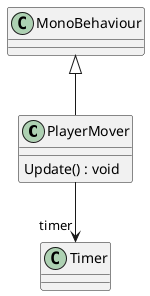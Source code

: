 @startuml
class PlayerMover {
    Update() : void
}
MonoBehaviour <|-- PlayerMover
PlayerMover --> "timer" Timer
@enduml
